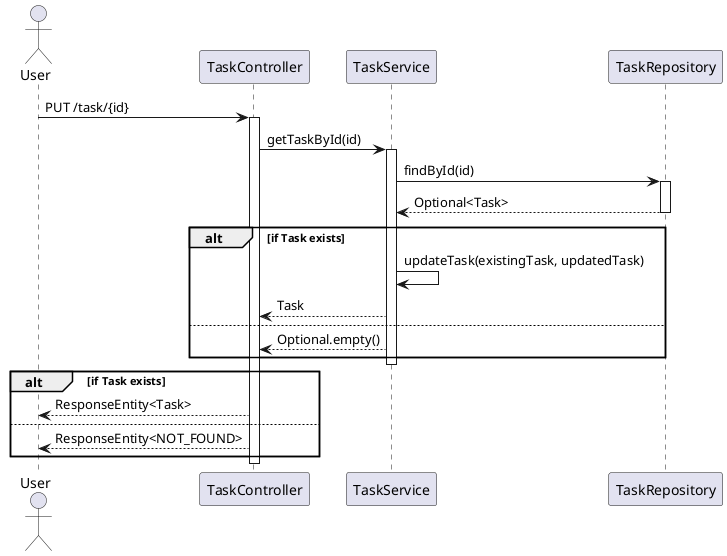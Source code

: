 @startuml
actor User
User -> TaskController: PUT /task/{id}
activate TaskController
TaskController -> TaskService: getTaskById(id)
activate TaskService
TaskService -> TaskRepository: findById(id)
activate TaskRepository
TaskRepository --> TaskService: Optional<Task>
deactivate TaskRepository
alt if Task exists
    TaskService -> TaskService: updateTask(existingTask, updatedTask)
    TaskService --> TaskController: Task
else
    TaskService --> TaskController: Optional.empty()
end
deactivate TaskService
alt if Task exists
    TaskController --> User: ResponseEntity<Task>
else
    TaskController --> User: ResponseEntity<NOT_FOUND>
end
deactivate TaskController
@enduml

